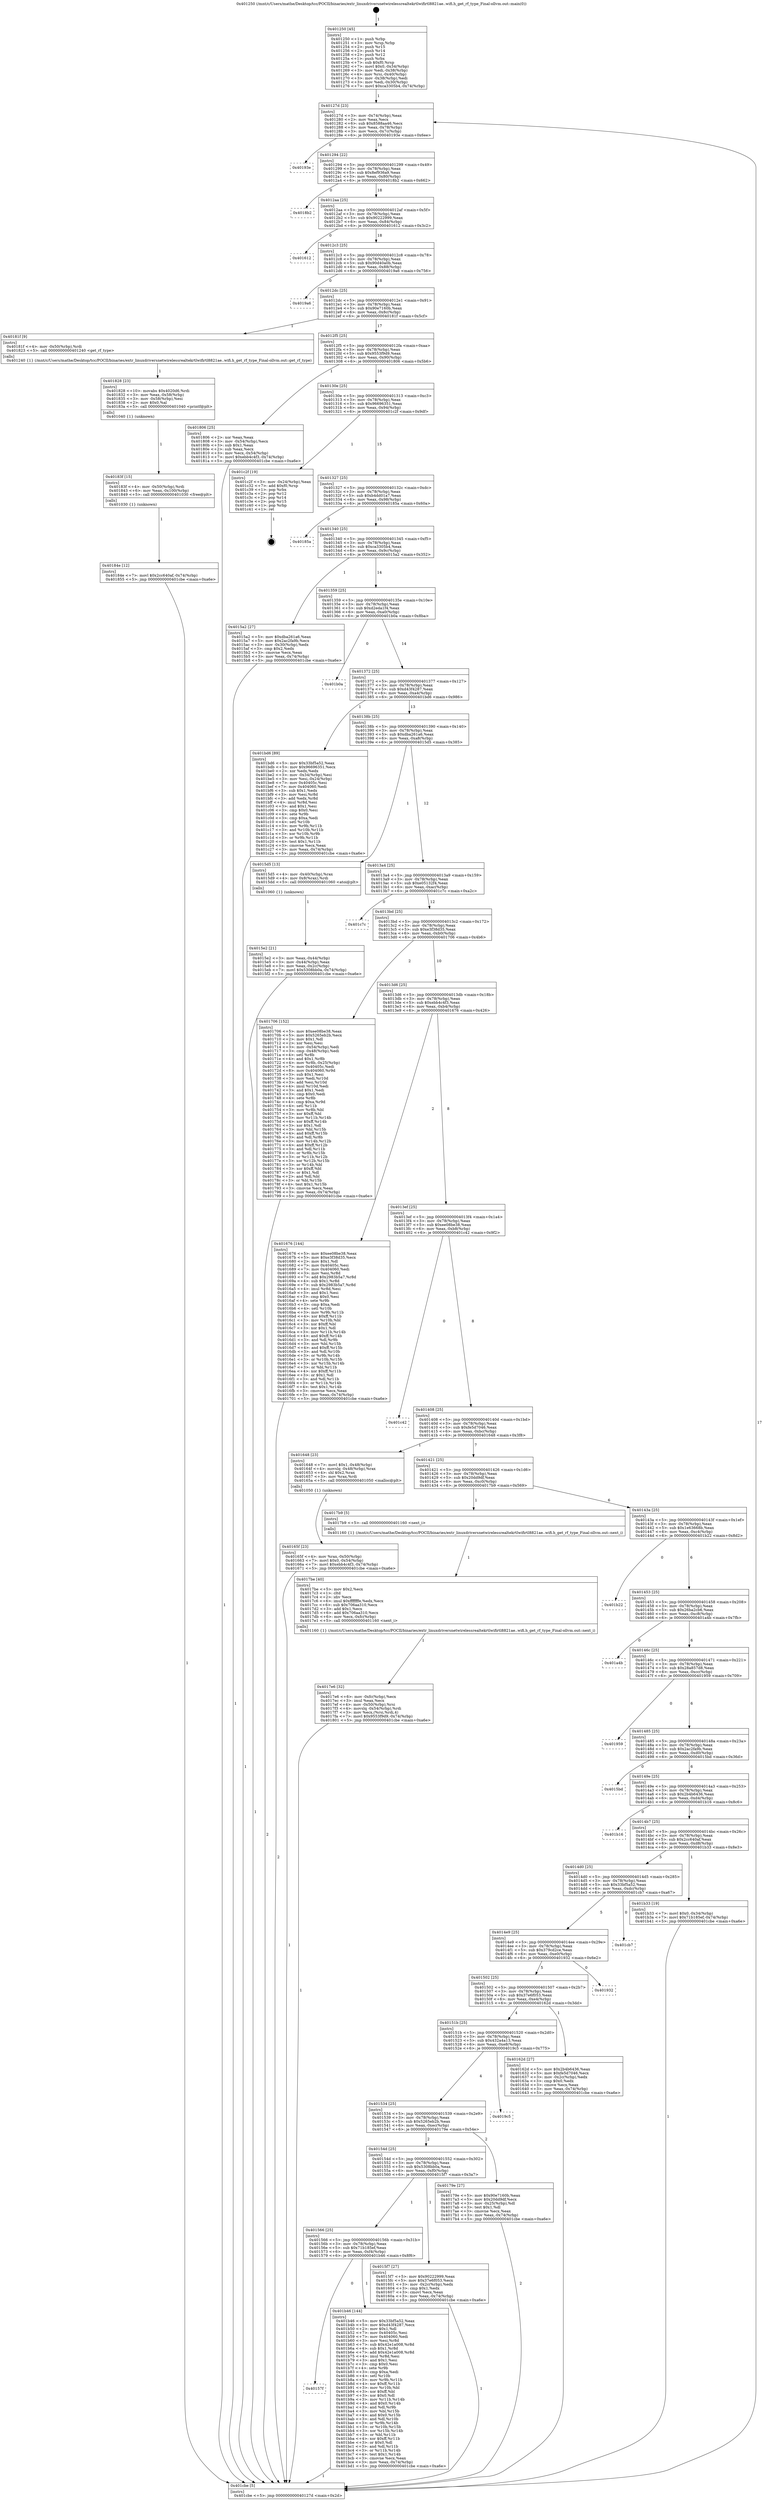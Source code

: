 digraph "0x401250" {
  label = "0x401250 (/mnt/c/Users/mathe/Desktop/tcc/POCII/binaries/extr_linuxdriversnetwirelessrealtekrtlwifirtl8821ae..wifi.h_get_rf_type_Final-ollvm.out::main(0))"
  labelloc = "t"
  node[shape=record]

  Entry [label="",width=0.3,height=0.3,shape=circle,fillcolor=black,style=filled]
  "0x40127d" [label="{
     0x40127d [23]\l
     | [instrs]\l
     &nbsp;&nbsp;0x40127d \<+3\>: mov -0x74(%rbp),%eax\l
     &nbsp;&nbsp;0x401280 \<+2\>: mov %eax,%ecx\l
     &nbsp;&nbsp;0x401282 \<+6\>: sub $0x8588aa46,%ecx\l
     &nbsp;&nbsp;0x401288 \<+3\>: mov %eax,-0x78(%rbp)\l
     &nbsp;&nbsp;0x40128b \<+3\>: mov %ecx,-0x7c(%rbp)\l
     &nbsp;&nbsp;0x40128e \<+6\>: je 000000000040193e \<main+0x6ee\>\l
  }"]
  "0x40193e" [label="{
     0x40193e\l
  }", style=dashed]
  "0x401294" [label="{
     0x401294 [22]\l
     | [instrs]\l
     &nbsp;&nbsp;0x401294 \<+5\>: jmp 0000000000401299 \<main+0x49\>\l
     &nbsp;&nbsp;0x401299 \<+3\>: mov -0x78(%rbp),%eax\l
     &nbsp;&nbsp;0x40129c \<+5\>: sub $0x8ef936a9,%eax\l
     &nbsp;&nbsp;0x4012a1 \<+3\>: mov %eax,-0x80(%rbp)\l
     &nbsp;&nbsp;0x4012a4 \<+6\>: je 00000000004018b2 \<main+0x662\>\l
  }"]
  Exit [label="",width=0.3,height=0.3,shape=circle,fillcolor=black,style=filled,peripheries=2]
  "0x4018b2" [label="{
     0x4018b2\l
  }", style=dashed]
  "0x4012aa" [label="{
     0x4012aa [25]\l
     | [instrs]\l
     &nbsp;&nbsp;0x4012aa \<+5\>: jmp 00000000004012af \<main+0x5f\>\l
     &nbsp;&nbsp;0x4012af \<+3\>: mov -0x78(%rbp),%eax\l
     &nbsp;&nbsp;0x4012b2 \<+5\>: sub $0x90222999,%eax\l
     &nbsp;&nbsp;0x4012b7 \<+6\>: mov %eax,-0x84(%rbp)\l
     &nbsp;&nbsp;0x4012bd \<+6\>: je 0000000000401612 \<main+0x3c2\>\l
  }"]
  "0x40157f" [label="{
     0x40157f\l
  }", style=dashed]
  "0x401612" [label="{
     0x401612\l
  }", style=dashed]
  "0x4012c3" [label="{
     0x4012c3 [25]\l
     | [instrs]\l
     &nbsp;&nbsp;0x4012c3 \<+5\>: jmp 00000000004012c8 \<main+0x78\>\l
     &nbsp;&nbsp;0x4012c8 \<+3\>: mov -0x78(%rbp),%eax\l
     &nbsp;&nbsp;0x4012cb \<+5\>: sub $0x90d40a0b,%eax\l
     &nbsp;&nbsp;0x4012d0 \<+6\>: mov %eax,-0x88(%rbp)\l
     &nbsp;&nbsp;0x4012d6 \<+6\>: je 00000000004019a6 \<main+0x756\>\l
  }"]
  "0x401b46" [label="{
     0x401b46 [144]\l
     | [instrs]\l
     &nbsp;&nbsp;0x401b46 \<+5\>: mov $0x33bf5a52,%eax\l
     &nbsp;&nbsp;0x401b4b \<+5\>: mov $0xd43f4287,%ecx\l
     &nbsp;&nbsp;0x401b50 \<+2\>: mov $0x1,%dl\l
     &nbsp;&nbsp;0x401b52 \<+7\>: mov 0x40405c,%esi\l
     &nbsp;&nbsp;0x401b59 \<+7\>: mov 0x404060,%edi\l
     &nbsp;&nbsp;0x401b60 \<+3\>: mov %esi,%r8d\l
     &nbsp;&nbsp;0x401b63 \<+7\>: sub $0x42e1a008,%r8d\l
     &nbsp;&nbsp;0x401b6a \<+4\>: sub $0x1,%r8d\l
     &nbsp;&nbsp;0x401b6e \<+7\>: add $0x42e1a008,%r8d\l
     &nbsp;&nbsp;0x401b75 \<+4\>: imul %r8d,%esi\l
     &nbsp;&nbsp;0x401b79 \<+3\>: and $0x1,%esi\l
     &nbsp;&nbsp;0x401b7c \<+3\>: cmp $0x0,%esi\l
     &nbsp;&nbsp;0x401b7f \<+4\>: sete %r9b\l
     &nbsp;&nbsp;0x401b83 \<+3\>: cmp $0xa,%edi\l
     &nbsp;&nbsp;0x401b86 \<+4\>: setl %r10b\l
     &nbsp;&nbsp;0x401b8a \<+3\>: mov %r9b,%r11b\l
     &nbsp;&nbsp;0x401b8d \<+4\>: xor $0xff,%r11b\l
     &nbsp;&nbsp;0x401b91 \<+3\>: mov %r10b,%bl\l
     &nbsp;&nbsp;0x401b94 \<+3\>: xor $0xff,%bl\l
     &nbsp;&nbsp;0x401b97 \<+3\>: xor $0x0,%dl\l
     &nbsp;&nbsp;0x401b9a \<+3\>: mov %r11b,%r14b\l
     &nbsp;&nbsp;0x401b9d \<+4\>: and $0x0,%r14b\l
     &nbsp;&nbsp;0x401ba1 \<+3\>: and %dl,%r9b\l
     &nbsp;&nbsp;0x401ba4 \<+3\>: mov %bl,%r15b\l
     &nbsp;&nbsp;0x401ba7 \<+4\>: and $0x0,%r15b\l
     &nbsp;&nbsp;0x401bab \<+3\>: and %dl,%r10b\l
     &nbsp;&nbsp;0x401bae \<+3\>: or %r9b,%r14b\l
     &nbsp;&nbsp;0x401bb1 \<+3\>: or %r10b,%r15b\l
     &nbsp;&nbsp;0x401bb4 \<+3\>: xor %r15b,%r14b\l
     &nbsp;&nbsp;0x401bb7 \<+3\>: or %bl,%r11b\l
     &nbsp;&nbsp;0x401bba \<+4\>: xor $0xff,%r11b\l
     &nbsp;&nbsp;0x401bbe \<+3\>: or $0x0,%dl\l
     &nbsp;&nbsp;0x401bc1 \<+3\>: and %dl,%r11b\l
     &nbsp;&nbsp;0x401bc4 \<+3\>: or %r11b,%r14b\l
     &nbsp;&nbsp;0x401bc7 \<+4\>: test $0x1,%r14b\l
     &nbsp;&nbsp;0x401bcb \<+3\>: cmovne %ecx,%eax\l
     &nbsp;&nbsp;0x401bce \<+3\>: mov %eax,-0x74(%rbp)\l
     &nbsp;&nbsp;0x401bd1 \<+5\>: jmp 0000000000401cbe \<main+0xa6e\>\l
  }"]
  "0x4019a6" [label="{
     0x4019a6\l
  }", style=dashed]
  "0x4012dc" [label="{
     0x4012dc [25]\l
     | [instrs]\l
     &nbsp;&nbsp;0x4012dc \<+5\>: jmp 00000000004012e1 \<main+0x91\>\l
     &nbsp;&nbsp;0x4012e1 \<+3\>: mov -0x78(%rbp),%eax\l
     &nbsp;&nbsp;0x4012e4 \<+5\>: sub $0x90e7160b,%eax\l
     &nbsp;&nbsp;0x4012e9 \<+6\>: mov %eax,-0x8c(%rbp)\l
     &nbsp;&nbsp;0x4012ef \<+6\>: je 000000000040181f \<main+0x5cf\>\l
  }"]
  "0x40184e" [label="{
     0x40184e [12]\l
     | [instrs]\l
     &nbsp;&nbsp;0x40184e \<+7\>: movl $0x2cc640af,-0x74(%rbp)\l
     &nbsp;&nbsp;0x401855 \<+5\>: jmp 0000000000401cbe \<main+0xa6e\>\l
  }"]
  "0x40181f" [label="{
     0x40181f [9]\l
     | [instrs]\l
     &nbsp;&nbsp;0x40181f \<+4\>: mov -0x50(%rbp),%rdi\l
     &nbsp;&nbsp;0x401823 \<+5\>: call 0000000000401240 \<get_rf_type\>\l
     | [calls]\l
     &nbsp;&nbsp;0x401240 \{1\} (/mnt/c/Users/mathe/Desktop/tcc/POCII/binaries/extr_linuxdriversnetwirelessrealtekrtlwifirtl8821ae..wifi.h_get_rf_type_Final-ollvm.out::get_rf_type)\l
  }"]
  "0x4012f5" [label="{
     0x4012f5 [25]\l
     | [instrs]\l
     &nbsp;&nbsp;0x4012f5 \<+5\>: jmp 00000000004012fa \<main+0xaa\>\l
     &nbsp;&nbsp;0x4012fa \<+3\>: mov -0x78(%rbp),%eax\l
     &nbsp;&nbsp;0x4012fd \<+5\>: sub $0x9553f9d9,%eax\l
     &nbsp;&nbsp;0x401302 \<+6\>: mov %eax,-0x90(%rbp)\l
     &nbsp;&nbsp;0x401308 \<+6\>: je 0000000000401806 \<main+0x5b6\>\l
  }"]
  "0x40183f" [label="{
     0x40183f [15]\l
     | [instrs]\l
     &nbsp;&nbsp;0x40183f \<+4\>: mov -0x50(%rbp),%rdi\l
     &nbsp;&nbsp;0x401843 \<+6\>: mov %eax,-0x100(%rbp)\l
     &nbsp;&nbsp;0x401849 \<+5\>: call 0000000000401030 \<free@plt\>\l
     | [calls]\l
     &nbsp;&nbsp;0x401030 \{1\} (unknown)\l
  }"]
  "0x401806" [label="{
     0x401806 [25]\l
     | [instrs]\l
     &nbsp;&nbsp;0x401806 \<+2\>: xor %eax,%eax\l
     &nbsp;&nbsp;0x401808 \<+3\>: mov -0x54(%rbp),%ecx\l
     &nbsp;&nbsp;0x40180b \<+3\>: sub $0x1,%eax\l
     &nbsp;&nbsp;0x40180e \<+2\>: sub %eax,%ecx\l
     &nbsp;&nbsp;0x401810 \<+3\>: mov %ecx,-0x54(%rbp)\l
     &nbsp;&nbsp;0x401813 \<+7\>: movl $0xebb4c4f3,-0x74(%rbp)\l
     &nbsp;&nbsp;0x40181a \<+5\>: jmp 0000000000401cbe \<main+0xa6e\>\l
  }"]
  "0x40130e" [label="{
     0x40130e [25]\l
     | [instrs]\l
     &nbsp;&nbsp;0x40130e \<+5\>: jmp 0000000000401313 \<main+0xc3\>\l
     &nbsp;&nbsp;0x401313 \<+3\>: mov -0x78(%rbp),%eax\l
     &nbsp;&nbsp;0x401316 \<+5\>: sub $0x96696351,%eax\l
     &nbsp;&nbsp;0x40131b \<+6\>: mov %eax,-0x94(%rbp)\l
     &nbsp;&nbsp;0x401321 \<+6\>: je 0000000000401c2f \<main+0x9df\>\l
  }"]
  "0x401828" [label="{
     0x401828 [23]\l
     | [instrs]\l
     &nbsp;&nbsp;0x401828 \<+10\>: movabs $0x4020d6,%rdi\l
     &nbsp;&nbsp;0x401832 \<+3\>: mov %eax,-0x58(%rbp)\l
     &nbsp;&nbsp;0x401835 \<+3\>: mov -0x58(%rbp),%esi\l
     &nbsp;&nbsp;0x401838 \<+2\>: mov $0x0,%al\l
     &nbsp;&nbsp;0x40183a \<+5\>: call 0000000000401040 \<printf@plt\>\l
     | [calls]\l
     &nbsp;&nbsp;0x401040 \{1\} (unknown)\l
  }"]
  "0x401c2f" [label="{
     0x401c2f [19]\l
     | [instrs]\l
     &nbsp;&nbsp;0x401c2f \<+3\>: mov -0x24(%rbp),%eax\l
     &nbsp;&nbsp;0x401c32 \<+7\>: add $0xf0,%rsp\l
     &nbsp;&nbsp;0x401c39 \<+1\>: pop %rbx\l
     &nbsp;&nbsp;0x401c3a \<+2\>: pop %r12\l
     &nbsp;&nbsp;0x401c3c \<+2\>: pop %r14\l
     &nbsp;&nbsp;0x401c3e \<+2\>: pop %r15\l
     &nbsp;&nbsp;0x401c40 \<+1\>: pop %rbp\l
     &nbsp;&nbsp;0x401c41 \<+1\>: ret\l
  }"]
  "0x401327" [label="{
     0x401327 [25]\l
     | [instrs]\l
     &nbsp;&nbsp;0x401327 \<+5\>: jmp 000000000040132c \<main+0xdc\>\l
     &nbsp;&nbsp;0x40132c \<+3\>: mov -0x78(%rbp),%eax\l
     &nbsp;&nbsp;0x40132f \<+5\>: sub $0xb4dd01a7,%eax\l
     &nbsp;&nbsp;0x401334 \<+6\>: mov %eax,-0x98(%rbp)\l
     &nbsp;&nbsp;0x40133a \<+6\>: je 000000000040185a \<main+0x60a\>\l
  }"]
  "0x4017e6" [label="{
     0x4017e6 [32]\l
     | [instrs]\l
     &nbsp;&nbsp;0x4017e6 \<+6\>: mov -0xfc(%rbp),%ecx\l
     &nbsp;&nbsp;0x4017ec \<+3\>: imul %eax,%ecx\l
     &nbsp;&nbsp;0x4017ef \<+4\>: mov -0x50(%rbp),%rsi\l
     &nbsp;&nbsp;0x4017f3 \<+4\>: movslq -0x54(%rbp),%rdi\l
     &nbsp;&nbsp;0x4017f7 \<+3\>: mov %ecx,(%rsi,%rdi,4)\l
     &nbsp;&nbsp;0x4017fa \<+7\>: movl $0x9553f9d9,-0x74(%rbp)\l
     &nbsp;&nbsp;0x401801 \<+5\>: jmp 0000000000401cbe \<main+0xa6e\>\l
  }"]
  "0x40185a" [label="{
     0x40185a\l
  }", style=dashed]
  "0x401340" [label="{
     0x401340 [25]\l
     | [instrs]\l
     &nbsp;&nbsp;0x401340 \<+5\>: jmp 0000000000401345 \<main+0xf5\>\l
     &nbsp;&nbsp;0x401345 \<+3\>: mov -0x78(%rbp),%eax\l
     &nbsp;&nbsp;0x401348 \<+5\>: sub $0xca3305b4,%eax\l
     &nbsp;&nbsp;0x40134d \<+6\>: mov %eax,-0x9c(%rbp)\l
     &nbsp;&nbsp;0x401353 \<+6\>: je 00000000004015a2 \<main+0x352\>\l
  }"]
  "0x4017be" [label="{
     0x4017be [40]\l
     | [instrs]\l
     &nbsp;&nbsp;0x4017be \<+5\>: mov $0x2,%ecx\l
     &nbsp;&nbsp;0x4017c3 \<+1\>: cltd\l
     &nbsp;&nbsp;0x4017c4 \<+2\>: idiv %ecx\l
     &nbsp;&nbsp;0x4017c6 \<+6\>: imul $0xfffffffe,%edx,%ecx\l
     &nbsp;&nbsp;0x4017cc \<+6\>: sub $0x706aa310,%ecx\l
     &nbsp;&nbsp;0x4017d2 \<+3\>: add $0x1,%ecx\l
     &nbsp;&nbsp;0x4017d5 \<+6\>: add $0x706aa310,%ecx\l
     &nbsp;&nbsp;0x4017db \<+6\>: mov %ecx,-0xfc(%rbp)\l
     &nbsp;&nbsp;0x4017e1 \<+5\>: call 0000000000401160 \<next_i\>\l
     | [calls]\l
     &nbsp;&nbsp;0x401160 \{1\} (/mnt/c/Users/mathe/Desktop/tcc/POCII/binaries/extr_linuxdriversnetwirelessrealtekrtlwifirtl8821ae..wifi.h_get_rf_type_Final-ollvm.out::next_i)\l
  }"]
  "0x4015a2" [label="{
     0x4015a2 [27]\l
     | [instrs]\l
     &nbsp;&nbsp;0x4015a2 \<+5\>: mov $0xdba261a6,%eax\l
     &nbsp;&nbsp;0x4015a7 \<+5\>: mov $0x2ac2fa9b,%ecx\l
     &nbsp;&nbsp;0x4015ac \<+3\>: mov -0x30(%rbp),%edx\l
     &nbsp;&nbsp;0x4015af \<+3\>: cmp $0x2,%edx\l
     &nbsp;&nbsp;0x4015b2 \<+3\>: cmovne %ecx,%eax\l
     &nbsp;&nbsp;0x4015b5 \<+3\>: mov %eax,-0x74(%rbp)\l
     &nbsp;&nbsp;0x4015b8 \<+5\>: jmp 0000000000401cbe \<main+0xa6e\>\l
  }"]
  "0x401359" [label="{
     0x401359 [25]\l
     | [instrs]\l
     &nbsp;&nbsp;0x401359 \<+5\>: jmp 000000000040135e \<main+0x10e\>\l
     &nbsp;&nbsp;0x40135e \<+3\>: mov -0x78(%rbp),%eax\l
     &nbsp;&nbsp;0x401361 \<+5\>: sub $0xd2eda1f4,%eax\l
     &nbsp;&nbsp;0x401366 \<+6\>: mov %eax,-0xa0(%rbp)\l
     &nbsp;&nbsp;0x40136c \<+6\>: je 0000000000401b0a \<main+0x8ba\>\l
  }"]
  "0x401cbe" [label="{
     0x401cbe [5]\l
     | [instrs]\l
     &nbsp;&nbsp;0x401cbe \<+5\>: jmp 000000000040127d \<main+0x2d\>\l
  }"]
  "0x401250" [label="{
     0x401250 [45]\l
     | [instrs]\l
     &nbsp;&nbsp;0x401250 \<+1\>: push %rbp\l
     &nbsp;&nbsp;0x401251 \<+3\>: mov %rsp,%rbp\l
     &nbsp;&nbsp;0x401254 \<+2\>: push %r15\l
     &nbsp;&nbsp;0x401256 \<+2\>: push %r14\l
     &nbsp;&nbsp;0x401258 \<+2\>: push %r12\l
     &nbsp;&nbsp;0x40125a \<+1\>: push %rbx\l
     &nbsp;&nbsp;0x40125b \<+7\>: sub $0xf0,%rsp\l
     &nbsp;&nbsp;0x401262 \<+7\>: movl $0x0,-0x34(%rbp)\l
     &nbsp;&nbsp;0x401269 \<+3\>: mov %edi,-0x38(%rbp)\l
     &nbsp;&nbsp;0x40126c \<+4\>: mov %rsi,-0x40(%rbp)\l
     &nbsp;&nbsp;0x401270 \<+3\>: mov -0x38(%rbp),%edi\l
     &nbsp;&nbsp;0x401273 \<+3\>: mov %edi,-0x30(%rbp)\l
     &nbsp;&nbsp;0x401276 \<+7\>: movl $0xca3305b4,-0x74(%rbp)\l
  }"]
  "0x40165f" [label="{
     0x40165f [23]\l
     | [instrs]\l
     &nbsp;&nbsp;0x40165f \<+4\>: mov %rax,-0x50(%rbp)\l
     &nbsp;&nbsp;0x401663 \<+7\>: movl $0x0,-0x54(%rbp)\l
     &nbsp;&nbsp;0x40166a \<+7\>: movl $0xebb4c4f3,-0x74(%rbp)\l
     &nbsp;&nbsp;0x401671 \<+5\>: jmp 0000000000401cbe \<main+0xa6e\>\l
  }"]
  "0x401b0a" [label="{
     0x401b0a\l
  }", style=dashed]
  "0x401372" [label="{
     0x401372 [25]\l
     | [instrs]\l
     &nbsp;&nbsp;0x401372 \<+5\>: jmp 0000000000401377 \<main+0x127\>\l
     &nbsp;&nbsp;0x401377 \<+3\>: mov -0x78(%rbp),%eax\l
     &nbsp;&nbsp;0x40137a \<+5\>: sub $0xd43f4287,%eax\l
     &nbsp;&nbsp;0x40137f \<+6\>: mov %eax,-0xa4(%rbp)\l
     &nbsp;&nbsp;0x401385 \<+6\>: je 0000000000401bd6 \<main+0x986\>\l
  }"]
  "0x401566" [label="{
     0x401566 [25]\l
     | [instrs]\l
     &nbsp;&nbsp;0x401566 \<+5\>: jmp 000000000040156b \<main+0x31b\>\l
     &nbsp;&nbsp;0x40156b \<+3\>: mov -0x78(%rbp),%eax\l
     &nbsp;&nbsp;0x40156e \<+5\>: sub $0x71b185ef,%eax\l
     &nbsp;&nbsp;0x401573 \<+6\>: mov %eax,-0xf4(%rbp)\l
     &nbsp;&nbsp;0x401579 \<+6\>: je 0000000000401b46 \<main+0x8f6\>\l
  }"]
  "0x401bd6" [label="{
     0x401bd6 [89]\l
     | [instrs]\l
     &nbsp;&nbsp;0x401bd6 \<+5\>: mov $0x33bf5a52,%eax\l
     &nbsp;&nbsp;0x401bdb \<+5\>: mov $0x96696351,%ecx\l
     &nbsp;&nbsp;0x401be0 \<+2\>: xor %edx,%edx\l
     &nbsp;&nbsp;0x401be2 \<+3\>: mov -0x34(%rbp),%esi\l
     &nbsp;&nbsp;0x401be5 \<+3\>: mov %esi,-0x24(%rbp)\l
     &nbsp;&nbsp;0x401be8 \<+7\>: mov 0x40405c,%esi\l
     &nbsp;&nbsp;0x401bef \<+7\>: mov 0x404060,%edi\l
     &nbsp;&nbsp;0x401bf6 \<+3\>: sub $0x1,%edx\l
     &nbsp;&nbsp;0x401bf9 \<+3\>: mov %esi,%r8d\l
     &nbsp;&nbsp;0x401bfc \<+3\>: add %edx,%r8d\l
     &nbsp;&nbsp;0x401bff \<+4\>: imul %r8d,%esi\l
     &nbsp;&nbsp;0x401c03 \<+3\>: and $0x1,%esi\l
     &nbsp;&nbsp;0x401c06 \<+3\>: cmp $0x0,%esi\l
     &nbsp;&nbsp;0x401c09 \<+4\>: sete %r9b\l
     &nbsp;&nbsp;0x401c0d \<+3\>: cmp $0xa,%edi\l
     &nbsp;&nbsp;0x401c10 \<+4\>: setl %r10b\l
     &nbsp;&nbsp;0x401c14 \<+3\>: mov %r9b,%r11b\l
     &nbsp;&nbsp;0x401c17 \<+3\>: and %r10b,%r11b\l
     &nbsp;&nbsp;0x401c1a \<+3\>: xor %r10b,%r9b\l
     &nbsp;&nbsp;0x401c1d \<+3\>: or %r9b,%r11b\l
     &nbsp;&nbsp;0x401c20 \<+4\>: test $0x1,%r11b\l
     &nbsp;&nbsp;0x401c24 \<+3\>: cmovne %ecx,%eax\l
     &nbsp;&nbsp;0x401c27 \<+3\>: mov %eax,-0x74(%rbp)\l
     &nbsp;&nbsp;0x401c2a \<+5\>: jmp 0000000000401cbe \<main+0xa6e\>\l
  }"]
  "0x40138b" [label="{
     0x40138b [25]\l
     | [instrs]\l
     &nbsp;&nbsp;0x40138b \<+5\>: jmp 0000000000401390 \<main+0x140\>\l
     &nbsp;&nbsp;0x401390 \<+3\>: mov -0x78(%rbp),%eax\l
     &nbsp;&nbsp;0x401393 \<+5\>: sub $0xdba261a6,%eax\l
     &nbsp;&nbsp;0x401398 \<+6\>: mov %eax,-0xa8(%rbp)\l
     &nbsp;&nbsp;0x40139e \<+6\>: je 00000000004015d5 \<main+0x385\>\l
  }"]
  "0x4015f7" [label="{
     0x4015f7 [27]\l
     | [instrs]\l
     &nbsp;&nbsp;0x4015f7 \<+5\>: mov $0x90222999,%eax\l
     &nbsp;&nbsp;0x4015fc \<+5\>: mov $0x37e6f053,%ecx\l
     &nbsp;&nbsp;0x401601 \<+3\>: mov -0x2c(%rbp),%edx\l
     &nbsp;&nbsp;0x401604 \<+3\>: cmp $0x1,%edx\l
     &nbsp;&nbsp;0x401607 \<+3\>: cmovl %ecx,%eax\l
     &nbsp;&nbsp;0x40160a \<+3\>: mov %eax,-0x74(%rbp)\l
     &nbsp;&nbsp;0x40160d \<+5\>: jmp 0000000000401cbe \<main+0xa6e\>\l
  }"]
  "0x4015d5" [label="{
     0x4015d5 [13]\l
     | [instrs]\l
     &nbsp;&nbsp;0x4015d5 \<+4\>: mov -0x40(%rbp),%rax\l
     &nbsp;&nbsp;0x4015d9 \<+4\>: mov 0x8(%rax),%rdi\l
     &nbsp;&nbsp;0x4015dd \<+5\>: call 0000000000401060 \<atoi@plt\>\l
     | [calls]\l
     &nbsp;&nbsp;0x401060 \{1\} (unknown)\l
  }"]
  "0x4013a4" [label="{
     0x4013a4 [25]\l
     | [instrs]\l
     &nbsp;&nbsp;0x4013a4 \<+5\>: jmp 00000000004013a9 \<main+0x159\>\l
     &nbsp;&nbsp;0x4013a9 \<+3\>: mov -0x78(%rbp),%eax\l
     &nbsp;&nbsp;0x4013ac \<+5\>: sub $0xe05132f4,%eax\l
     &nbsp;&nbsp;0x4013b1 \<+6\>: mov %eax,-0xac(%rbp)\l
     &nbsp;&nbsp;0x4013b7 \<+6\>: je 0000000000401c7c \<main+0xa2c\>\l
  }"]
  "0x4015e2" [label="{
     0x4015e2 [21]\l
     | [instrs]\l
     &nbsp;&nbsp;0x4015e2 \<+3\>: mov %eax,-0x44(%rbp)\l
     &nbsp;&nbsp;0x4015e5 \<+3\>: mov -0x44(%rbp),%eax\l
     &nbsp;&nbsp;0x4015e8 \<+3\>: mov %eax,-0x2c(%rbp)\l
     &nbsp;&nbsp;0x4015eb \<+7\>: movl $0x5308bb0a,-0x74(%rbp)\l
     &nbsp;&nbsp;0x4015f2 \<+5\>: jmp 0000000000401cbe \<main+0xa6e\>\l
  }"]
  "0x40154d" [label="{
     0x40154d [25]\l
     | [instrs]\l
     &nbsp;&nbsp;0x40154d \<+5\>: jmp 0000000000401552 \<main+0x302\>\l
     &nbsp;&nbsp;0x401552 \<+3\>: mov -0x78(%rbp),%eax\l
     &nbsp;&nbsp;0x401555 \<+5\>: sub $0x5308bb0a,%eax\l
     &nbsp;&nbsp;0x40155a \<+6\>: mov %eax,-0xf0(%rbp)\l
     &nbsp;&nbsp;0x401560 \<+6\>: je 00000000004015f7 \<main+0x3a7\>\l
  }"]
  "0x401c7c" [label="{
     0x401c7c\l
  }", style=dashed]
  "0x4013bd" [label="{
     0x4013bd [25]\l
     | [instrs]\l
     &nbsp;&nbsp;0x4013bd \<+5\>: jmp 00000000004013c2 \<main+0x172\>\l
     &nbsp;&nbsp;0x4013c2 \<+3\>: mov -0x78(%rbp),%eax\l
     &nbsp;&nbsp;0x4013c5 \<+5\>: sub $0xe3f38d35,%eax\l
     &nbsp;&nbsp;0x4013ca \<+6\>: mov %eax,-0xb0(%rbp)\l
     &nbsp;&nbsp;0x4013d0 \<+6\>: je 0000000000401706 \<main+0x4b6\>\l
  }"]
  "0x40179e" [label="{
     0x40179e [27]\l
     | [instrs]\l
     &nbsp;&nbsp;0x40179e \<+5\>: mov $0x90e7160b,%eax\l
     &nbsp;&nbsp;0x4017a3 \<+5\>: mov $0x20dd9df,%ecx\l
     &nbsp;&nbsp;0x4017a8 \<+3\>: mov -0x25(%rbp),%dl\l
     &nbsp;&nbsp;0x4017ab \<+3\>: test $0x1,%dl\l
     &nbsp;&nbsp;0x4017ae \<+3\>: cmovne %ecx,%eax\l
     &nbsp;&nbsp;0x4017b1 \<+3\>: mov %eax,-0x74(%rbp)\l
     &nbsp;&nbsp;0x4017b4 \<+5\>: jmp 0000000000401cbe \<main+0xa6e\>\l
  }"]
  "0x401706" [label="{
     0x401706 [152]\l
     | [instrs]\l
     &nbsp;&nbsp;0x401706 \<+5\>: mov $0xee08be38,%eax\l
     &nbsp;&nbsp;0x40170b \<+5\>: mov $0x5265eb2b,%ecx\l
     &nbsp;&nbsp;0x401710 \<+2\>: mov $0x1,%dl\l
     &nbsp;&nbsp;0x401712 \<+2\>: xor %esi,%esi\l
     &nbsp;&nbsp;0x401714 \<+3\>: mov -0x54(%rbp),%edi\l
     &nbsp;&nbsp;0x401717 \<+3\>: cmp -0x48(%rbp),%edi\l
     &nbsp;&nbsp;0x40171a \<+4\>: setl %r8b\l
     &nbsp;&nbsp;0x40171e \<+4\>: and $0x1,%r8b\l
     &nbsp;&nbsp;0x401722 \<+4\>: mov %r8b,-0x25(%rbp)\l
     &nbsp;&nbsp;0x401726 \<+7\>: mov 0x40405c,%edi\l
     &nbsp;&nbsp;0x40172d \<+8\>: mov 0x404060,%r9d\l
     &nbsp;&nbsp;0x401735 \<+3\>: sub $0x1,%esi\l
     &nbsp;&nbsp;0x401738 \<+3\>: mov %edi,%r10d\l
     &nbsp;&nbsp;0x40173b \<+3\>: add %esi,%r10d\l
     &nbsp;&nbsp;0x40173e \<+4\>: imul %r10d,%edi\l
     &nbsp;&nbsp;0x401742 \<+3\>: and $0x1,%edi\l
     &nbsp;&nbsp;0x401745 \<+3\>: cmp $0x0,%edi\l
     &nbsp;&nbsp;0x401748 \<+4\>: sete %r8b\l
     &nbsp;&nbsp;0x40174c \<+4\>: cmp $0xa,%r9d\l
     &nbsp;&nbsp;0x401750 \<+4\>: setl %r11b\l
     &nbsp;&nbsp;0x401754 \<+3\>: mov %r8b,%bl\l
     &nbsp;&nbsp;0x401757 \<+3\>: xor $0xff,%bl\l
     &nbsp;&nbsp;0x40175a \<+3\>: mov %r11b,%r14b\l
     &nbsp;&nbsp;0x40175d \<+4\>: xor $0xff,%r14b\l
     &nbsp;&nbsp;0x401761 \<+3\>: xor $0x1,%dl\l
     &nbsp;&nbsp;0x401764 \<+3\>: mov %bl,%r15b\l
     &nbsp;&nbsp;0x401767 \<+4\>: and $0xff,%r15b\l
     &nbsp;&nbsp;0x40176b \<+3\>: and %dl,%r8b\l
     &nbsp;&nbsp;0x40176e \<+3\>: mov %r14b,%r12b\l
     &nbsp;&nbsp;0x401771 \<+4\>: and $0xff,%r12b\l
     &nbsp;&nbsp;0x401775 \<+3\>: and %dl,%r11b\l
     &nbsp;&nbsp;0x401778 \<+3\>: or %r8b,%r15b\l
     &nbsp;&nbsp;0x40177b \<+3\>: or %r11b,%r12b\l
     &nbsp;&nbsp;0x40177e \<+3\>: xor %r12b,%r15b\l
     &nbsp;&nbsp;0x401781 \<+3\>: or %r14b,%bl\l
     &nbsp;&nbsp;0x401784 \<+3\>: xor $0xff,%bl\l
     &nbsp;&nbsp;0x401787 \<+3\>: or $0x1,%dl\l
     &nbsp;&nbsp;0x40178a \<+2\>: and %dl,%bl\l
     &nbsp;&nbsp;0x40178c \<+3\>: or %bl,%r15b\l
     &nbsp;&nbsp;0x40178f \<+4\>: test $0x1,%r15b\l
     &nbsp;&nbsp;0x401793 \<+3\>: cmovne %ecx,%eax\l
     &nbsp;&nbsp;0x401796 \<+3\>: mov %eax,-0x74(%rbp)\l
     &nbsp;&nbsp;0x401799 \<+5\>: jmp 0000000000401cbe \<main+0xa6e\>\l
  }"]
  "0x4013d6" [label="{
     0x4013d6 [25]\l
     | [instrs]\l
     &nbsp;&nbsp;0x4013d6 \<+5\>: jmp 00000000004013db \<main+0x18b\>\l
     &nbsp;&nbsp;0x4013db \<+3\>: mov -0x78(%rbp),%eax\l
     &nbsp;&nbsp;0x4013de \<+5\>: sub $0xebb4c4f3,%eax\l
     &nbsp;&nbsp;0x4013e3 \<+6\>: mov %eax,-0xb4(%rbp)\l
     &nbsp;&nbsp;0x4013e9 \<+6\>: je 0000000000401676 \<main+0x426\>\l
  }"]
  "0x401534" [label="{
     0x401534 [25]\l
     | [instrs]\l
     &nbsp;&nbsp;0x401534 \<+5\>: jmp 0000000000401539 \<main+0x2e9\>\l
     &nbsp;&nbsp;0x401539 \<+3\>: mov -0x78(%rbp),%eax\l
     &nbsp;&nbsp;0x40153c \<+5\>: sub $0x5265eb2b,%eax\l
     &nbsp;&nbsp;0x401541 \<+6\>: mov %eax,-0xec(%rbp)\l
     &nbsp;&nbsp;0x401547 \<+6\>: je 000000000040179e \<main+0x54e\>\l
  }"]
  "0x401676" [label="{
     0x401676 [144]\l
     | [instrs]\l
     &nbsp;&nbsp;0x401676 \<+5\>: mov $0xee08be38,%eax\l
     &nbsp;&nbsp;0x40167b \<+5\>: mov $0xe3f38d35,%ecx\l
     &nbsp;&nbsp;0x401680 \<+2\>: mov $0x1,%dl\l
     &nbsp;&nbsp;0x401682 \<+7\>: mov 0x40405c,%esi\l
     &nbsp;&nbsp;0x401689 \<+7\>: mov 0x404060,%edi\l
     &nbsp;&nbsp;0x401690 \<+3\>: mov %esi,%r8d\l
     &nbsp;&nbsp;0x401693 \<+7\>: add $0x2983b5a7,%r8d\l
     &nbsp;&nbsp;0x40169a \<+4\>: sub $0x1,%r8d\l
     &nbsp;&nbsp;0x40169e \<+7\>: sub $0x2983b5a7,%r8d\l
     &nbsp;&nbsp;0x4016a5 \<+4\>: imul %r8d,%esi\l
     &nbsp;&nbsp;0x4016a9 \<+3\>: and $0x1,%esi\l
     &nbsp;&nbsp;0x4016ac \<+3\>: cmp $0x0,%esi\l
     &nbsp;&nbsp;0x4016af \<+4\>: sete %r9b\l
     &nbsp;&nbsp;0x4016b3 \<+3\>: cmp $0xa,%edi\l
     &nbsp;&nbsp;0x4016b6 \<+4\>: setl %r10b\l
     &nbsp;&nbsp;0x4016ba \<+3\>: mov %r9b,%r11b\l
     &nbsp;&nbsp;0x4016bd \<+4\>: xor $0xff,%r11b\l
     &nbsp;&nbsp;0x4016c1 \<+3\>: mov %r10b,%bl\l
     &nbsp;&nbsp;0x4016c4 \<+3\>: xor $0xff,%bl\l
     &nbsp;&nbsp;0x4016c7 \<+3\>: xor $0x1,%dl\l
     &nbsp;&nbsp;0x4016ca \<+3\>: mov %r11b,%r14b\l
     &nbsp;&nbsp;0x4016cd \<+4\>: and $0xff,%r14b\l
     &nbsp;&nbsp;0x4016d1 \<+3\>: and %dl,%r9b\l
     &nbsp;&nbsp;0x4016d4 \<+3\>: mov %bl,%r15b\l
     &nbsp;&nbsp;0x4016d7 \<+4\>: and $0xff,%r15b\l
     &nbsp;&nbsp;0x4016db \<+3\>: and %dl,%r10b\l
     &nbsp;&nbsp;0x4016de \<+3\>: or %r9b,%r14b\l
     &nbsp;&nbsp;0x4016e1 \<+3\>: or %r10b,%r15b\l
     &nbsp;&nbsp;0x4016e4 \<+3\>: xor %r15b,%r14b\l
     &nbsp;&nbsp;0x4016e7 \<+3\>: or %bl,%r11b\l
     &nbsp;&nbsp;0x4016ea \<+4\>: xor $0xff,%r11b\l
     &nbsp;&nbsp;0x4016ee \<+3\>: or $0x1,%dl\l
     &nbsp;&nbsp;0x4016f1 \<+3\>: and %dl,%r11b\l
     &nbsp;&nbsp;0x4016f4 \<+3\>: or %r11b,%r14b\l
     &nbsp;&nbsp;0x4016f7 \<+4\>: test $0x1,%r14b\l
     &nbsp;&nbsp;0x4016fb \<+3\>: cmovne %ecx,%eax\l
     &nbsp;&nbsp;0x4016fe \<+3\>: mov %eax,-0x74(%rbp)\l
     &nbsp;&nbsp;0x401701 \<+5\>: jmp 0000000000401cbe \<main+0xa6e\>\l
  }"]
  "0x4013ef" [label="{
     0x4013ef [25]\l
     | [instrs]\l
     &nbsp;&nbsp;0x4013ef \<+5\>: jmp 00000000004013f4 \<main+0x1a4\>\l
     &nbsp;&nbsp;0x4013f4 \<+3\>: mov -0x78(%rbp),%eax\l
     &nbsp;&nbsp;0x4013f7 \<+5\>: sub $0xee08be38,%eax\l
     &nbsp;&nbsp;0x4013fc \<+6\>: mov %eax,-0xb8(%rbp)\l
     &nbsp;&nbsp;0x401402 \<+6\>: je 0000000000401c42 \<main+0x9f2\>\l
  }"]
  "0x4019c5" [label="{
     0x4019c5\l
  }", style=dashed]
  "0x401c42" [label="{
     0x401c42\l
  }", style=dashed]
  "0x401408" [label="{
     0x401408 [25]\l
     | [instrs]\l
     &nbsp;&nbsp;0x401408 \<+5\>: jmp 000000000040140d \<main+0x1bd\>\l
     &nbsp;&nbsp;0x40140d \<+3\>: mov -0x78(%rbp),%eax\l
     &nbsp;&nbsp;0x401410 \<+5\>: sub $0xfe5d7046,%eax\l
     &nbsp;&nbsp;0x401415 \<+6\>: mov %eax,-0xbc(%rbp)\l
     &nbsp;&nbsp;0x40141b \<+6\>: je 0000000000401648 \<main+0x3f8\>\l
  }"]
  "0x40151b" [label="{
     0x40151b [25]\l
     | [instrs]\l
     &nbsp;&nbsp;0x40151b \<+5\>: jmp 0000000000401520 \<main+0x2d0\>\l
     &nbsp;&nbsp;0x401520 \<+3\>: mov -0x78(%rbp),%eax\l
     &nbsp;&nbsp;0x401523 \<+5\>: sub $0x432a4a13,%eax\l
     &nbsp;&nbsp;0x401528 \<+6\>: mov %eax,-0xe8(%rbp)\l
     &nbsp;&nbsp;0x40152e \<+6\>: je 00000000004019c5 \<main+0x775\>\l
  }"]
  "0x401648" [label="{
     0x401648 [23]\l
     | [instrs]\l
     &nbsp;&nbsp;0x401648 \<+7\>: movl $0x1,-0x48(%rbp)\l
     &nbsp;&nbsp;0x40164f \<+4\>: movslq -0x48(%rbp),%rax\l
     &nbsp;&nbsp;0x401653 \<+4\>: shl $0x2,%rax\l
     &nbsp;&nbsp;0x401657 \<+3\>: mov %rax,%rdi\l
     &nbsp;&nbsp;0x40165a \<+5\>: call 0000000000401050 \<malloc@plt\>\l
     | [calls]\l
     &nbsp;&nbsp;0x401050 \{1\} (unknown)\l
  }"]
  "0x401421" [label="{
     0x401421 [25]\l
     | [instrs]\l
     &nbsp;&nbsp;0x401421 \<+5\>: jmp 0000000000401426 \<main+0x1d6\>\l
     &nbsp;&nbsp;0x401426 \<+3\>: mov -0x78(%rbp),%eax\l
     &nbsp;&nbsp;0x401429 \<+5\>: sub $0x20dd9df,%eax\l
     &nbsp;&nbsp;0x40142e \<+6\>: mov %eax,-0xc0(%rbp)\l
     &nbsp;&nbsp;0x401434 \<+6\>: je 00000000004017b9 \<main+0x569\>\l
  }"]
  "0x40162d" [label="{
     0x40162d [27]\l
     | [instrs]\l
     &nbsp;&nbsp;0x40162d \<+5\>: mov $0x2b4b6436,%eax\l
     &nbsp;&nbsp;0x401632 \<+5\>: mov $0xfe5d7046,%ecx\l
     &nbsp;&nbsp;0x401637 \<+3\>: mov -0x2c(%rbp),%edx\l
     &nbsp;&nbsp;0x40163a \<+3\>: cmp $0x0,%edx\l
     &nbsp;&nbsp;0x40163d \<+3\>: cmove %ecx,%eax\l
     &nbsp;&nbsp;0x401640 \<+3\>: mov %eax,-0x74(%rbp)\l
     &nbsp;&nbsp;0x401643 \<+5\>: jmp 0000000000401cbe \<main+0xa6e\>\l
  }"]
  "0x4017b9" [label="{
     0x4017b9 [5]\l
     | [instrs]\l
     &nbsp;&nbsp;0x4017b9 \<+5\>: call 0000000000401160 \<next_i\>\l
     | [calls]\l
     &nbsp;&nbsp;0x401160 \{1\} (/mnt/c/Users/mathe/Desktop/tcc/POCII/binaries/extr_linuxdriversnetwirelessrealtekrtlwifirtl8821ae..wifi.h_get_rf_type_Final-ollvm.out::next_i)\l
  }"]
  "0x40143a" [label="{
     0x40143a [25]\l
     | [instrs]\l
     &nbsp;&nbsp;0x40143a \<+5\>: jmp 000000000040143f \<main+0x1ef\>\l
     &nbsp;&nbsp;0x40143f \<+3\>: mov -0x78(%rbp),%eax\l
     &nbsp;&nbsp;0x401442 \<+5\>: sub $0x1e63668b,%eax\l
     &nbsp;&nbsp;0x401447 \<+6\>: mov %eax,-0xc4(%rbp)\l
     &nbsp;&nbsp;0x40144d \<+6\>: je 0000000000401b22 \<main+0x8d2\>\l
  }"]
  "0x401502" [label="{
     0x401502 [25]\l
     | [instrs]\l
     &nbsp;&nbsp;0x401502 \<+5\>: jmp 0000000000401507 \<main+0x2b7\>\l
     &nbsp;&nbsp;0x401507 \<+3\>: mov -0x78(%rbp),%eax\l
     &nbsp;&nbsp;0x40150a \<+5\>: sub $0x37e6f053,%eax\l
     &nbsp;&nbsp;0x40150f \<+6\>: mov %eax,-0xe4(%rbp)\l
     &nbsp;&nbsp;0x401515 \<+6\>: je 000000000040162d \<main+0x3dd\>\l
  }"]
  "0x401b22" [label="{
     0x401b22\l
  }", style=dashed]
  "0x401453" [label="{
     0x401453 [25]\l
     | [instrs]\l
     &nbsp;&nbsp;0x401453 \<+5\>: jmp 0000000000401458 \<main+0x208\>\l
     &nbsp;&nbsp;0x401458 \<+3\>: mov -0x78(%rbp),%eax\l
     &nbsp;&nbsp;0x40145b \<+5\>: sub $0x26ba2cb6,%eax\l
     &nbsp;&nbsp;0x401460 \<+6\>: mov %eax,-0xc8(%rbp)\l
     &nbsp;&nbsp;0x401466 \<+6\>: je 0000000000401a4b \<main+0x7fb\>\l
  }"]
  "0x401932" [label="{
     0x401932\l
  }", style=dashed]
  "0x401a4b" [label="{
     0x401a4b\l
  }", style=dashed]
  "0x40146c" [label="{
     0x40146c [25]\l
     | [instrs]\l
     &nbsp;&nbsp;0x40146c \<+5\>: jmp 0000000000401471 \<main+0x221\>\l
     &nbsp;&nbsp;0x401471 \<+3\>: mov -0x78(%rbp),%eax\l
     &nbsp;&nbsp;0x401474 \<+5\>: sub $0x28a857d8,%eax\l
     &nbsp;&nbsp;0x401479 \<+6\>: mov %eax,-0xcc(%rbp)\l
     &nbsp;&nbsp;0x40147f \<+6\>: je 0000000000401959 \<main+0x709\>\l
  }"]
  "0x4014e9" [label="{
     0x4014e9 [25]\l
     | [instrs]\l
     &nbsp;&nbsp;0x4014e9 \<+5\>: jmp 00000000004014ee \<main+0x29e\>\l
     &nbsp;&nbsp;0x4014ee \<+3\>: mov -0x78(%rbp),%eax\l
     &nbsp;&nbsp;0x4014f1 \<+5\>: sub $0x379cd2ce,%eax\l
     &nbsp;&nbsp;0x4014f6 \<+6\>: mov %eax,-0xe0(%rbp)\l
     &nbsp;&nbsp;0x4014fc \<+6\>: je 0000000000401932 \<main+0x6e2\>\l
  }"]
  "0x401959" [label="{
     0x401959\l
  }", style=dashed]
  "0x401485" [label="{
     0x401485 [25]\l
     | [instrs]\l
     &nbsp;&nbsp;0x401485 \<+5\>: jmp 000000000040148a \<main+0x23a\>\l
     &nbsp;&nbsp;0x40148a \<+3\>: mov -0x78(%rbp),%eax\l
     &nbsp;&nbsp;0x40148d \<+5\>: sub $0x2ac2fa9b,%eax\l
     &nbsp;&nbsp;0x401492 \<+6\>: mov %eax,-0xd0(%rbp)\l
     &nbsp;&nbsp;0x401498 \<+6\>: je 00000000004015bd \<main+0x36d\>\l
  }"]
  "0x401cb7" [label="{
     0x401cb7\l
  }", style=dashed]
  "0x4015bd" [label="{
     0x4015bd\l
  }", style=dashed]
  "0x40149e" [label="{
     0x40149e [25]\l
     | [instrs]\l
     &nbsp;&nbsp;0x40149e \<+5\>: jmp 00000000004014a3 \<main+0x253\>\l
     &nbsp;&nbsp;0x4014a3 \<+3\>: mov -0x78(%rbp),%eax\l
     &nbsp;&nbsp;0x4014a6 \<+5\>: sub $0x2b4b6436,%eax\l
     &nbsp;&nbsp;0x4014ab \<+6\>: mov %eax,-0xd4(%rbp)\l
     &nbsp;&nbsp;0x4014b1 \<+6\>: je 0000000000401b16 \<main+0x8c6\>\l
  }"]
  "0x4014d0" [label="{
     0x4014d0 [25]\l
     | [instrs]\l
     &nbsp;&nbsp;0x4014d0 \<+5\>: jmp 00000000004014d5 \<main+0x285\>\l
     &nbsp;&nbsp;0x4014d5 \<+3\>: mov -0x78(%rbp),%eax\l
     &nbsp;&nbsp;0x4014d8 \<+5\>: sub $0x33bf5a52,%eax\l
     &nbsp;&nbsp;0x4014dd \<+6\>: mov %eax,-0xdc(%rbp)\l
     &nbsp;&nbsp;0x4014e3 \<+6\>: je 0000000000401cb7 \<main+0xa67\>\l
  }"]
  "0x401b16" [label="{
     0x401b16\l
  }", style=dashed]
  "0x4014b7" [label="{
     0x4014b7 [25]\l
     | [instrs]\l
     &nbsp;&nbsp;0x4014b7 \<+5\>: jmp 00000000004014bc \<main+0x26c\>\l
     &nbsp;&nbsp;0x4014bc \<+3\>: mov -0x78(%rbp),%eax\l
     &nbsp;&nbsp;0x4014bf \<+5\>: sub $0x2cc640af,%eax\l
     &nbsp;&nbsp;0x4014c4 \<+6\>: mov %eax,-0xd8(%rbp)\l
     &nbsp;&nbsp;0x4014ca \<+6\>: je 0000000000401b33 \<main+0x8e3\>\l
  }"]
  "0x401b33" [label="{
     0x401b33 [19]\l
     | [instrs]\l
     &nbsp;&nbsp;0x401b33 \<+7\>: movl $0x0,-0x34(%rbp)\l
     &nbsp;&nbsp;0x401b3a \<+7\>: movl $0x71b185ef,-0x74(%rbp)\l
     &nbsp;&nbsp;0x401b41 \<+5\>: jmp 0000000000401cbe \<main+0xa6e\>\l
  }"]
  Entry -> "0x401250" [label=" 1"]
  "0x40127d" -> "0x40193e" [label=" 0"]
  "0x40127d" -> "0x401294" [label=" 18"]
  "0x401c2f" -> Exit [label=" 1"]
  "0x401294" -> "0x4018b2" [label=" 0"]
  "0x401294" -> "0x4012aa" [label=" 18"]
  "0x401bd6" -> "0x401cbe" [label=" 1"]
  "0x4012aa" -> "0x401612" [label=" 0"]
  "0x4012aa" -> "0x4012c3" [label=" 18"]
  "0x401b46" -> "0x401cbe" [label=" 1"]
  "0x4012c3" -> "0x4019a6" [label=" 0"]
  "0x4012c3" -> "0x4012dc" [label=" 18"]
  "0x401566" -> "0x40157f" [label=" 0"]
  "0x4012dc" -> "0x40181f" [label=" 1"]
  "0x4012dc" -> "0x4012f5" [label=" 17"]
  "0x401566" -> "0x401b46" [label=" 1"]
  "0x4012f5" -> "0x401806" [label=" 1"]
  "0x4012f5" -> "0x40130e" [label=" 16"]
  "0x401b33" -> "0x401cbe" [label=" 1"]
  "0x40130e" -> "0x401c2f" [label=" 1"]
  "0x40130e" -> "0x401327" [label=" 15"]
  "0x40184e" -> "0x401cbe" [label=" 1"]
  "0x401327" -> "0x40185a" [label=" 0"]
  "0x401327" -> "0x401340" [label=" 15"]
  "0x40183f" -> "0x40184e" [label=" 1"]
  "0x401340" -> "0x4015a2" [label=" 1"]
  "0x401340" -> "0x401359" [label=" 14"]
  "0x4015a2" -> "0x401cbe" [label=" 1"]
  "0x401250" -> "0x40127d" [label=" 1"]
  "0x401cbe" -> "0x40127d" [label=" 17"]
  "0x401828" -> "0x40183f" [label=" 1"]
  "0x401359" -> "0x401b0a" [label=" 0"]
  "0x401359" -> "0x401372" [label=" 14"]
  "0x40181f" -> "0x401828" [label=" 1"]
  "0x401372" -> "0x401bd6" [label=" 1"]
  "0x401372" -> "0x40138b" [label=" 13"]
  "0x401806" -> "0x401cbe" [label=" 1"]
  "0x40138b" -> "0x4015d5" [label=" 1"]
  "0x40138b" -> "0x4013a4" [label=" 12"]
  "0x4015d5" -> "0x4015e2" [label=" 1"]
  "0x4015e2" -> "0x401cbe" [label=" 1"]
  "0x4017e6" -> "0x401cbe" [label=" 1"]
  "0x4013a4" -> "0x401c7c" [label=" 0"]
  "0x4013a4" -> "0x4013bd" [label=" 12"]
  "0x4017b9" -> "0x4017be" [label=" 1"]
  "0x4013bd" -> "0x401706" [label=" 2"]
  "0x4013bd" -> "0x4013d6" [label=" 10"]
  "0x40179e" -> "0x401cbe" [label=" 2"]
  "0x4013d6" -> "0x401676" [label=" 2"]
  "0x4013d6" -> "0x4013ef" [label=" 8"]
  "0x401676" -> "0x401cbe" [label=" 2"]
  "0x4013ef" -> "0x401c42" [label=" 0"]
  "0x4013ef" -> "0x401408" [label=" 8"]
  "0x40165f" -> "0x401cbe" [label=" 1"]
  "0x401408" -> "0x401648" [label=" 1"]
  "0x401408" -> "0x401421" [label=" 7"]
  "0x40162d" -> "0x401cbe" [label=" 1"]
  "0x401421" -> "0x4017b9" [label=" 1"]
  "0x401421" -> "0x40143a" [label=" 6"]
  "0x4015f7" -> "0x401cbe" [label=" 1"]
  "0x40143a" -> "0x401b22" [label=" 0"]
  "0x40143a" -> "0x401453" [label=" 6"]
  "0x40154d" -> "0x4015f7" [label=" 1"]
  "0x401453" -> "0x401a4b" [label=" 0"]
  "0x401453" -> "0x40146c" [label=" 6"]
  "0x4017be" -> "0x4017e6" [label=" 1"]
  "0x40146c" -> "0x401959" [label=" 0"]
  "0x40146c" -> "0x401485" [label=" 6"]
  "0x401534" -> "0x40179e" [label=" 2"]
  "0x401485" -> "0x4015bd" [label=" 0"]
  "0x401485" -> "0x40149e" [label=" 6"]
  "0x401706" -> "0x401cbe" [label=" 2"]
  "0x40149e" -> "0x401b16" [label=" 0"]
  "0x40149e" -> "0x4014b7" [label=" 6"]
  "0x40151b" -> "0x4019c5" [label=" 0"]
  "0x4014b7" -> "0x401b33" [label=" 1"]
  "0x4014b7" -> "0x4014d0" [label=" 5"]
  "0x40151b" -> "0x401534" [label=" 4"]
  "0x4014d0" -> "0x401cb7" [label=" 0"]
  "0x4014d0" -> "0x4014e9" [label=" 5"]
  "0x401534" -> "0x40154d" [label=" 2"]
  "0x4014e9" -> "0x401932" [label=" 0"]
  "0x4014e9" -> "0x401502" [label=" 5"]
  "0x40154d" -> "0x401566" [label=" 1"]
  "0x401502" -> "0x40162d" [label=" 1"]
  "0x401502" -> "0x40151b" [label=" 4"]
  "0x401648" -> "0x40165f" [label=" 1"]
}
